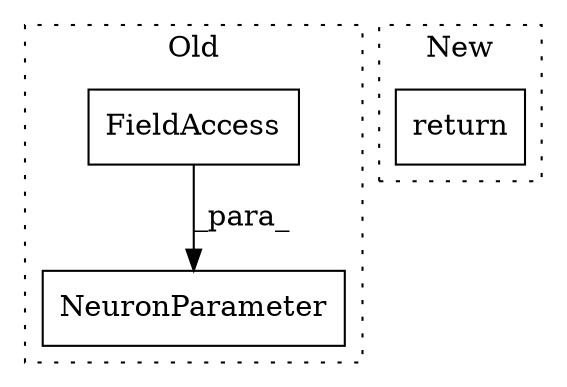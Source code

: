 digraph G {
subgraph cluster0 {
1 [label="NeuronParameter" a="32" s="1961,2014" l="16,1" shape="box"];
3 [label="FieldAccess" a="22" s="1999" l="15" shape="box"];
label = "Old";
style="dotted";
}
subgraph cluster1 {
2 [label="return" a="41" s="1951" l="7" shape="box"];
label = "New";
style="dotted";
}
3 -> 1 [label="_para_"];
}
